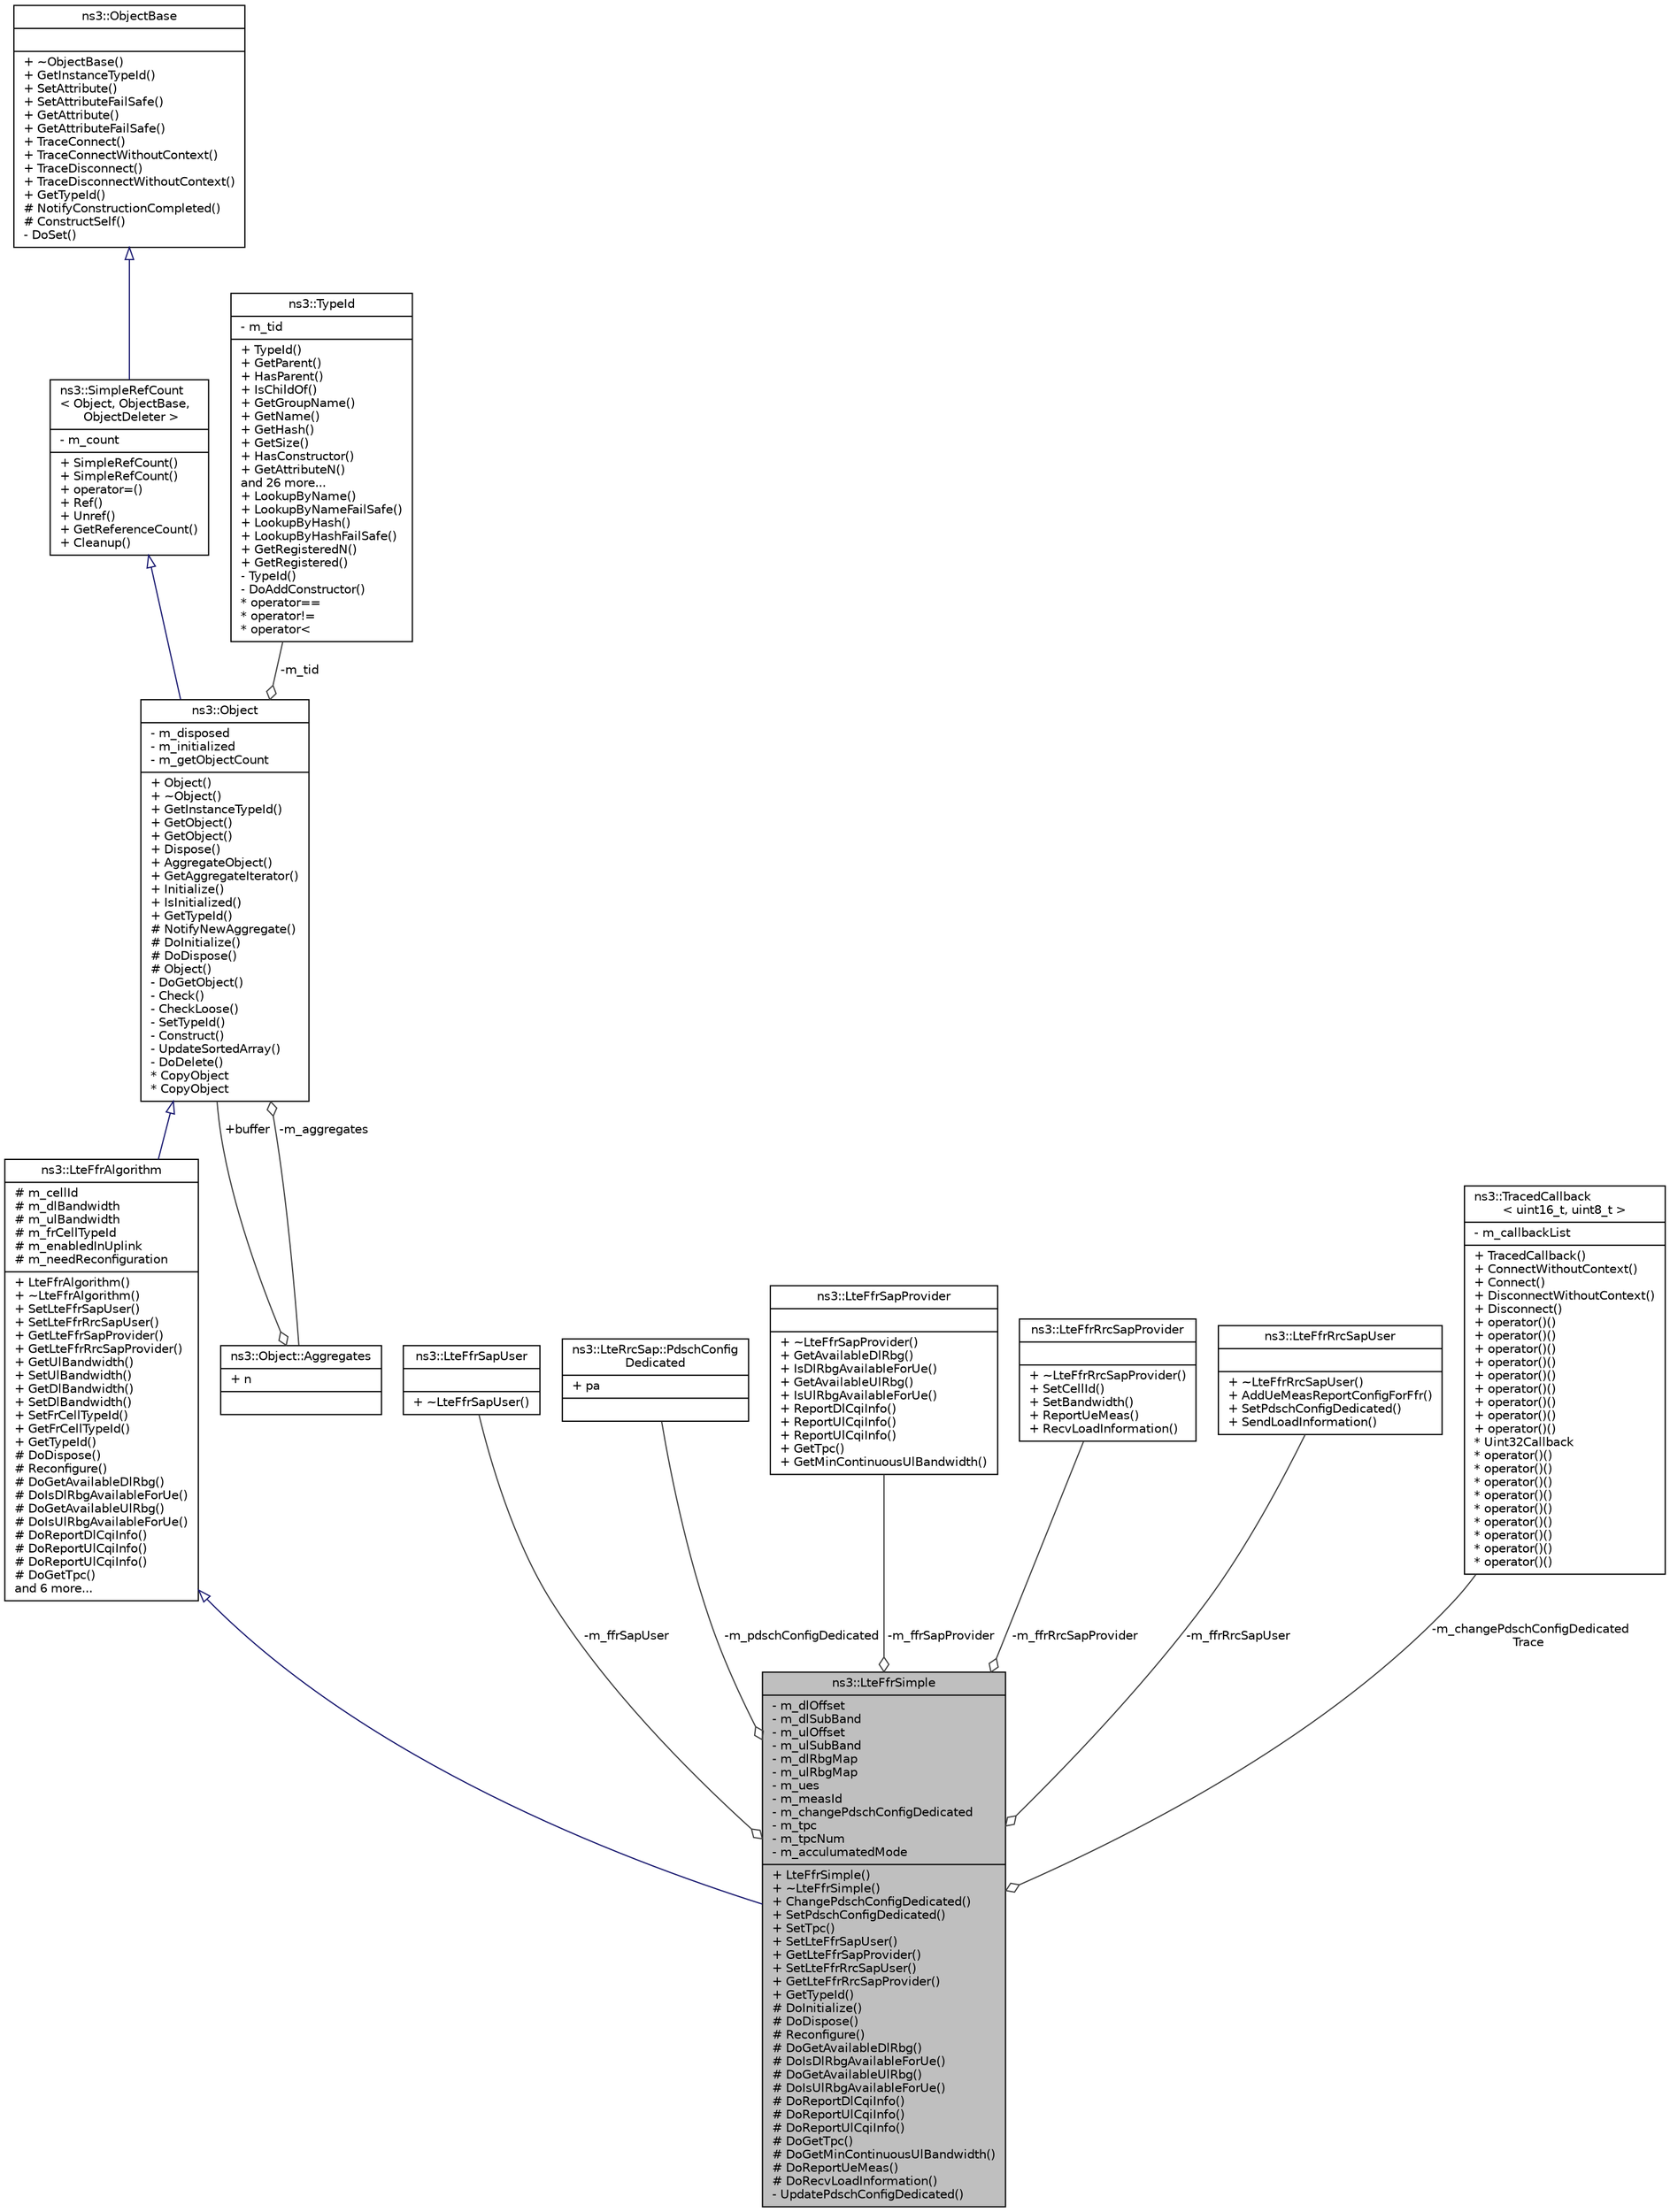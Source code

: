 digraph "ns3::LteFfrSimple"
{
  edge [fontname="Helvetica",fontsize="10",labelfontname="Helvetica",labelfontsize="10"];
  node [fontname="Helvetica",fontsize="10",shape=record];
  Node1 [label="{ns3::LteFfrSimple\n|- m_dlOffset\l- m_dlSubBand\l- m_ulOffset\l- m_ulSubBand\l- m_dlRbgMap\l- m_ulRbgMap\l- m_ues\l- m_measId\l- m_changePdschConfigDedicated\l- m_tpc\l- m_tpcNum\l- m_acculumatedMode\l|+ LteFfrSimple()\l+ ~LteFfrSimple()\l+ ChangePdschConfigDedicated()\l+ SetPdschConfigDedicated()\l+ SetTpc()\l+ SetLteFfrSapUser()\l+ GetLteFfrSapProvider()\l+ SetLteFfrRrcSapUser()\l+ GetLteFfrRrcSapProvider()\l+ GetTypeId()\l# DoInitialize()\l# DoDispose()\l# Reconfigure()\l# DoGetAvailableDlRbg()\l# DoIsDlRbgAvailableForUe()\l# DoGetAvailableUlRbg()\l# DoIsUlRbgAvailableForUe()\l# DoReportDlCqiInfo()\l# DoReportUlCqiInfo()\l# DoReportUlCqiInfo()\l# DoGetTpc()\l# DoGetMinContinuousUlBandwidth()\l# DoReportUeMeas()\l# DoRecvLoadInformation()\l- UpdatePdschConfigDedicated()\l}",height=0.2,width=0.4,color="black", fillcolor="grey75", style="filled", fontcolor="black"];
  Node2 -> Node1 [dir="back",color="midnightblue",fontsize="10",style="solid",arrowtail="onormal"];
  Node2 [label="{ns3::LteFfrAlgorithm\n|# m_cellId\l# m_dlBandwidth\l# m_ulBandwidth\l# m_frCellTypeId\l# m_enabledInUplink\l# m_needReconfiguration\l|+ LteFfrAlgorithm()\l+ ~LteFfrAlgorithm()\l+ SetLteFfrSapUser()\l+ SetLteFfrRrcSapUser()\l+ GetLteFfrSapProvider()\l+ GetLteFfrRrcSapProvider()\l+ GetUlBandwidth()\l+ SetUlBandwidth()\l+ GetDlBandwidth()\l+ SetDlBandwidth()\l+ SetFrCellTypeId()\l+ GetFrCellTypeId()\l+ GetTypeId()\l# DoDispose()\l# Reconfigure()\l# DoGetAvailableDlRbg()\l# DoIsDlRbgAvailableForUe()\l# DoGetAvailableUlRbg()\l# DoIsUlRbgAvailableForUe()\l# DoReportDlCqiInfo()\l# DoReportUlCqiInfo()\l# DoReportUlCqiInfo()\l# DoGetTpc()\land 6 more...\l}",height=0.2,width=0.4,color="black", fillcolor="white", style="filled",URL="$d5/dd1/classns3_1_1LteFfrAlgorithm.html",tooltip="The abstract base class of a Frequency Reuse algorithm. "];
  Node3 -> Node2 [dir="back",color="midnightblue",fontsize="10",style="solid",arrowtail="onormal"];
  Node3 [label="{ns3::Object\n|- m_disposed\l- m_initialized\l- m_getObjectCount\l|+ Object()\l+ ~Object()\l+ GetInstanceTypeId()\l+ GetObject()\l+ GetObject()\l+ Dispose()\l+ AggregateObject()\l+ GetAggregateIterator()\l+ Initialize()\l+ IsInitialized()\l+ GetTypeId()\l# NotifyNewAggregate()\l# DoInitialize()\l# DoDispose()\l# Object()\l- DoGetObject()\l- Check()\l- CheckLoose()\l- SetTypeId()\l- Construct()\l- UpdateSortedArray()\l- DoDelete()\l* CopyObject\l* CopyObject\l}",height=0.2,width=0.4,color="black", fillcolor="white", style="filled",URL="$d9/d77/classns3_1_1Object.html",tooltip="A base class which provides memory management and object aggregation. "];
  Node4 -> Node3 [dir="back",color="midnightblue",fontsize="10",style="solid",arrowtail="onormal"];
  Node4 [label="{ns3::SimpleRefCount\l\< Object, ObjectBase,\l ObjectDeleter \>\n|- m_count\l|+ SimpleRefCount()\l+ SimpleRefCount()\l+ operator=()\l+ Ref()\l+ Unref()\l+ GetReferenceCount()\l+ Cleanup()\l}",height=0.2,width=0.4,color="black", fillcolor="white", style="filled",URL="$da/da1/classns3_1_1SimpleRefCount.html"];
  Node5 -> Node4 [dir="back",color="midnightblue",fontsize="10",style="solid",arrowtail="onormal"];
  Node5 [label="{ns3::ObjectBase\n||+ ~ObjectBase()\l+ GetInstanceTypeId()\l+ SetAttribute()\l+ SetAttributeFailSafe()\l+ GetAttribute()\l+ GetAttributeFailSafe()\l+ TraceConnect()\l+ TraceConnectWithoutContext()\l+ TraceDisconnect()\l+ TraceDisconnectWithoutContext()\l+ GetTypeId()\l# NotifyConstructionCompleted()\l# ConstructSelf()\l- DoSet()\l}",height=0.2,width=0.4,color="black", fillcolor="white", style="filled",URL="$d2/dac/classns3_1_1ObjectBase.html",tooltip="Anchor the ns-3 type and attribute system. "];
  Node6 -> Node3 [color="grey25",fontsize="10",style="solid",label=" -m_tid" ,arrowhead="odiamond"];
  Node6 [label="{ns3::TypeId\n|- m_tid\l|+ TypeId()\l+ GetParent()\l+ HasParent()\l+ IsChildOf()\l+ GetGroupName()\l+ GetName()\l+ GetHash()\l+ GetSize()\l+ HasConstructor()\l+ GetAttributeN()\land 26 more...\l+ LookupByName()\l+ LookupByNameFailSafe()\l+ LookupByHash()\l+ LookupByHashFailSafe()\l+ GetRegisteredN()\l+ GetRegistered()\l- TypeId()\l- DoAddConstructor()\l* operator==\l* operator!=\l* operator\<\l}",height=0.2,width=0.4,color="black", fillcolor="white", style="filled",URL="$d6/d11/classns3_1_1TypeId.html",tooltip="a unique identifier for an interface. "];
  Node7 -> Node3 [color="grey25",fontsize="10",style="solid",label=" -m_aggregates" ,arrowhead="odiamond"];
  Node7 [label="{ns3::Object::Aggregates\n|+ n\l|}",height=0.2,width=0.4,color="black", fillcolor="white", style="filled",URL="$d5/de9/structns3_1_1Object_1_1Aggregates.html"];
  Node3 -> Node7 [color="grey25",fontsize="10",style="solid",label=" +buffer" ,arrowhead="odiamond"];
  Node8 -> Node1 [color="grey25",fontsize="10",style="solid",label=" -m_ffrSapUser" ,arrowhead="odiamond"];
  Node8 [label="{ns3::LteFfrSapUser\n||+ ~LteFfrSapUser()\l}",height=0.2,width=0.4,color="black", fillcolor="white", style="filled",URL="$d4/dce/classns3_1_1LteFfrSapUser.html",tooltip="Service Access Point (SAP) offered by the eNodeB RRC instance to the Frequency Reuse algorithm instan..."];
  Node9 -> Node1 [color="grey25",fontsize="10",style="solid",label=" -m_pdschConfigDedicated" ,arrowhead="odiamond"];
  Node9 [label="{ns3::LteRrcSap::PdschConfig\lDedicated\n|+ pa\l|}",height=0.2,width=0.4,color="black", fillcolor="white", style="filled",URL="$da/d59/structns3_1_1LteRrcSap_1_1PdschConfigDedicated.html"];
  Node10 -> Node1 [color="grey25",fontsize="10",style="solid",label=" -m_ffrSapProvider" ,arrowhead="odiamond"];
  Node10 [label="{ns3::LteFfrSapProvider\n||+ ~LteFfrSapProvider()\l+ GetAvailableDlRbg()\l+ IsDlRbgAvailableForUe()\l+ GetAvailableUlRbg()\l+ IsUlRbgAvailableForUe()\l+ ReportDlCqiInfo()\l+ ReportUlCqiInfo()\l+ ReportUlCqiInfo()\l+ GetTpc()\l+ GetMinContinuousUlBandwidth()\l}",height=0.2,width=0.4,color="black", fillcolor="white", style="filled",URL="$d7/dab/classns3_1_1LteFfrSapProvider.html",tooltip="Service Access Point (SAP) offered by the Frequency Reuse algorithm instance to the MAC Scheduler ins..."];
  Node11 -> Node1 [color="grey25",fontsize="10",style="solid",label=" -m_ffrRrcSapProvider" ,arrowhead="odiamond"];
  Node11 [label="{ns3::LteFfrRrcSapProvider\n||+ ~LteFfrRrcSapProvider()\l+ SetCellId()\l+ SetBandwidth()\l+ ReportUeMeas()\l+ RecvLoadInformation()\l}",height=0.2,width=0.4,color="black", fillcolor="white", style="filled",URL="$db/d57/classns3_1_1LteFfrRrcSapProvider.html",tooltip="Service Access Point (SAP) offered by the Frequency Reuse algorithm instance to the eNodeB RRC instan..."];
  Node12 -> Node1 [color="grey25",fontsize="10",style="solid",label=" -m_ffrRrcSapUser" ,arrowhead="odiamond"];
  Node12 [label="{ns3::LteFfrRrcSapUser\n||+ ~LteFfrRrcSapUser()\l+ AddUeMeasReportConfigForFfr()\l+ SetPdschConfigDedicated()\l+ SendLoadInformation()\l}",height=0.2,width=0.4,color="black", fillcolor="white", style="filled",URL="$da/d7f/classns3_1_1LteFfrRrcSapUser.html",tooltip="Service Access Point (SAP) offered by the eNodeB RRC instance to the Frequency Reuse algorithm instan..."];
  Node13 -> Node1 [color="grey25",fontsize="10",style="solid",label=" -m_changePdschConfigDedicated\lTrace" ,arrowhead="odiamond"];
  Node13 [label="{ns3::TracedCallback\l\< uint16_t, uint8_t \>\n|- m_callbackList\l|+ TracedCallback()\l+ ConnectWithoutContext()\l+ Connect()\l+ DisconnectWithoutContext()\l+ Disconnect()\l+ operator()()\l+ operator()()\l+ operator()()\l+ operator()()\l+ operator()()\l+ operator()()\l+ operator()()\l+ operator()()\l+ operator()()\l* Uint32Callback\l* operator()()\l* operator()()\l* operator()()\l* operator()()\l* operator()()\l* operator()()\l* operator()()\l* operator()()\l* operator()()\l}",height=0.2,width=0.4,color="black", fillcolor="white", style="filled",URL="$df/dec/classns3_1_1TracedCallback.html"];
}
